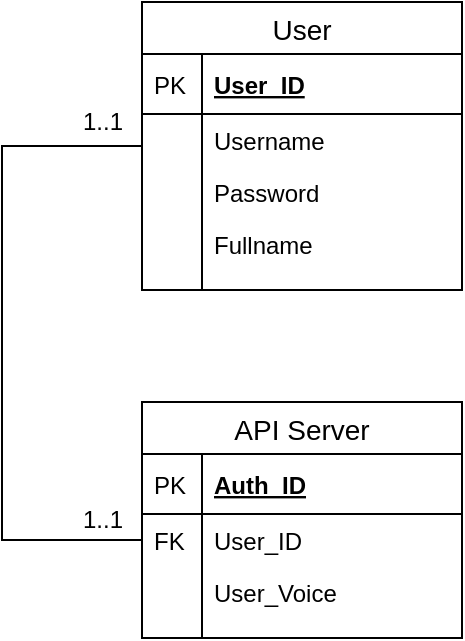 <mxfile version="13.7.5" type="github">
  <diagram id="EoS9HGQBLGvdO4srlufh" name="Page-1">
    <mxGraphModel dx="1422" dy="794" grid="1" gridSize="10" guides="1" tooltips="1" connect="1" arrows="1" fold="1" page="1" pageScale="1" pageWidth="1169" pageHeight="827" math="0" shadow="0">
      <root>
        <mxCell id="0" />
        <mxCell id="1" parent="0" />
        <mxCell id="qr60VIJWvSmlHIU_qcQM-12" value="API Server" style="swimlane;fontStyle=0;childLayout=stackLayout;horizontal=1;startSize=26;horizontalStack=0;resizeParent=1;resizeParentMax=0;resizeLast=0;collapsible=1;marginBottom=0;align=center;fontSize=14;" parent="1" vertex="1">
          <mxGeometry x="460" y="430" width="160" height="118" as="geometry" />
        </mxCell>
        <mxCell id="qr60VIJWvSmlHIU_qcQM-13" value="Auth_ID" style="shape=partialRectangle;top=0;left=0;right=0;bottom=1;align=left;verticalAlign=middle;fillColor=none;spacingLeft=34;spacingRight=4;overflow=hidden;rotatable=0;points=[[0,0.5],[1,0.5]];portConstraint=eastwest;dropTarget=0;fontStyle=5;fontSize=12;" parent="qr60VIJWvSmlHIU_qcQM-12" vertex="1">
          <mxGeometry y="26" width="160" height="30" as="geometry" />
        </mxCell>
        <mxCell id="qr60VIJWvSmlHIU_qcQM-14" value="PK" style="shape=partialRectangle;top=0;left=0;bottom=0;fillColor=none;align=left;verticalAlign=middle;spacingLeft=4;spacingRight=4;overflow=hidden;rotatable=0;points=[];portConstraint=eastwest;part=1;fontSize=12;" parent="qr60VIJWvSmlHIU_qcQM-13" vertex="1" connectable="0">
          <mxGeometry width="30" height="30" as="geometry" />
        </mxCell>
        <mxCell id="qr60VIJWvSmlHIU_qcQM-15" value="User_ID" style="shape=partialRectangle;top=0;left=0;right=0;bottom=0;align=left;verticalAlign=top;fillColor=none;spacingLeft=34;spacingRight=4;overflow=hidden;rotatable=0;points=[[0,0.5],[1,0.5]];portConstraint=eastwest;dropTarget=0;fontSize=12;" parent="qr60VIJWvSmlHIU_qcQM-12" vertex="1">
          <mxGeometry y="56" width="160" height="26" as="geometry" />
        </mxCell>
        <mxCell id="qr60VIJWvSmlHIU_qcQM-16" value="FK" style="shape=partialRectangle;top=0;left=0;bottom=0;fillColor=none;align=left;verticalAlign=top;spacingLeft=4;spacingRight=4;overflow=hidden;rotatable=0;points=[];portConstraint=eastwest;part=1;fontSize=12;" parent="qr60VIJWvSmlHIU_qcQM-15" vertex="1" connectable="0">
          <mxGeometry width="30" height="26" as="geometry" />
        </mxCell>
        <mxCell id="qr60VIJWvSmlHIU_qcQM-17" value="User_Voice" style="shape=partialRectangle;top=0;left=0;right=0;bottom=0;align=left;verticalAlign=top;fillColor=none;spacingLeft=34;spacingRight=4;overflow=hidden;rotatable=0;points=[[0,0.5],[1,0.5]];portConstraint=eastwest;dropTarget=0;fontSize=12;" parent="qr60VIJWvSmlHIU_qcQM-12" vertex="1">
          <mxGeometry y="82" width="160" height="26" as="geometry" />
        </mxCell>
        <mxCell id="qr60VIJWvSmlHIU_qcQM-18" value="" style="shape=partialRectangle;top=0;left=0;bottom=0;fillColor=none;align=left;verticalAlign=top;spacingLeft=4;spacingRight=4;overflow=hidden;rotatable=0;points=[];portConstraint=eastwest;part=1;fontSize=12;" parent="qr60VIJWvSmlHIU_qcQM-17" vertex="1" connectable="0">
          <mxGeometry width="30" height="26" as="geometry" />
        </mxCell>
        <mxCell id="qr60VIJWvSmlHIU_qcQM-21" value="" style="shape=partialRectangle;top=0;left=0;right=0;bottom=0;align=left;verticalAlign=top;fillColor=none;spacingLeft=34;spacingRight=4;overflow=hidden;rotatable=0;points=[[0,0.5],[1,0.5]];portConstraint=eastwest;dropTarget=0;fontSize=12;" parent="qr60VIJWvSmlHIU_qcQM-12" vertex="1">
          <mxGeometry y="108" width="160" height="10" as="geometry" />
        </mxCell>
        <mxCell id="qr60VIJWvSmlHIU_qcQM-22" value="" style="shape=partialRectangle;top=0;left=0;bottom=0;fillColor=none;align=left;verticalAlign=top;spacingLeft=4;spacingRight=4;overflow=hidden;rotatable=0;points=[];portConstraint=eastwest;part=1;fontSize=12;" parent="qr60VIJWvSmlHIU_qcQM-21" vertex="1" connectable="0">
          <mxGeometry width="30" height="10" as="geometry" />
        </mxCell>
        <mxCell id="qr60VIJWvSmlHIU_qcQM-24" style="edgeStyle=orthogonalEdgeStyle;rounded=0;orthogonalLoop=1;jettySize=auto;html=1;entryX=0;entryY=0.5;entryDx=0;entryDy=0;endArrow=none;endFill=0;" parent="1" source="qr60VIJWvSmlHIU_qcQM-1" target="qr60VIJWvSmlHIU_qcQM-15" edge="1">
          <mxGeometry relative="1" as="geometry">
            <Array as="points">
              <mxPoint x="390" y="302" />
              <mxPoint x="390" y="499" />
            </Array>
          </mxGeometry>
        </mxCell>
        <mxCell id="qr60VIJWvSmlHIU_qcQM-1" value="User" style="swimlane;fontStyle=0;childLayout=stackLayout;horizontal=1;startSize=26;horizontalStack=0;resizeParent=1;resizeParentMax=0;resizeLast=0;collapsible=1;marginBottom=0;align=center;fontSize=14;" parent="1" vertex="1">
          <mxGeometry x="460" y="230" width="160" height="144" as="geometry" />
        </mxCell>
        <mxCell id="qr60VIJWvSmlHIU_qcQM-2" value="User_ID" style="shape=partialRectangle;top=0;left=0;right=0;bottom=1;align=left;verticalAlign=middle;fillColor=none;spacingLeft=34;spacingRight=4;overflow=hidden;rotatable=0;points=[[0,0.5],[1,0.5]];portConstraint=eastwest;dropTarget=0;fontStyle=5;fontSize=12;" parent="qr60VIJWvSmlHIU_qcQM-1" vertex="1">
          <mxGeometry y="26" width="160" height="30" as="geometry" />
        </mxCell>
        <mxCell id="qr60VIJWvSmlHIU_qcQM-3" value="PK" style="shape=partialRectangle;top=0;left=0;bottom=0;fillColor=none;align=left;verticalAlign=middle;spacingLeft=4;spacingRight=4;overflow=hidden;rotatable=0;points=[];portConstraint=eastwest;part=1;fontSize=12;" parent="qr60VIJWvSmlHIU_qcQM-2" vertex="1" connectable="0">
          <mxGeometry width="30" height="30" as="geometry" />
        </mxCell>
        <mxCell id="qr60VIJWvSmlHIU_qcQM-4" value="Username" style="shape=partialRectangle;top=0;left=0;right=0;bottom=0;align=left;verticalAlign=top;fillColor=none;spacingLeft=34;spacingRight=4;overflow=hidden;rotatable=0;points=[[0,0.5],[1,0.5]];portConstraint=eastwest;dropTarget=0;fontSize=12;" parent="qr60VIJWvSmlHIU_qcQM-1" vertex="1">
          <mxGeometry y="56" width="160" height="26" as="geometry" />
        </mxCell>
        <mxCell id="qr60VIJWvSmlHIU_qcQM-5" value="" style="shape=partialRectangle;top=0;left=0;bottom=0;fillColor=none;align=left;verticalAlign=top;spacingLeft=4;spacingRight=4;overflow=hidden;rotatable=0;points=[];portConstraint=eastwest;part=1;fontSize=12;" parent="qr60VIJWvSmlHIU_qcQM-4" vertex="1" connectable="0">
          <mxGeometry width="30" height="26" as="geometry" />
        </mxCell>
        <mxCell id="qr60VIJWvSmlHIU_qcQM-6" value="Password" style="shape=partialRectangle;top=0;left=0;right=0;bottom=0;align=left;verticalAlign=top;fillColor=none;spacingLeft=34;spacingRight=4;overflow=hidden;rotatable=0;points=[[0,0.5],[1,0.5]];portConstraint=eastwest;dropTarget=0;fontSize=12;" parent="qr60VIJWvSmlHIU_qcQM-1" vertex="1">
          <mxGeometry y="82" width="160" height="26" as="geometry" />
        </mxCell>
        <mxCell id="qr60VIJWvSmlHIU_qcQM-7" value="" style="shape=partialRectangle;top=0;left=0;bottom=0;fillColor=none;align=left;verticalAlign=top;spacingLeft=4;spacingRight=4;overflow=hidden;rotatable=0;points=[];portConstraint=eastwest;part=1;fontSize=12;" parent="qr60VIJWvSmlHIU_qcQM-6" vertex="1" connectable="0">
          <mxGeometry width="30" height="26" as="geometry" />
        </mxCell>
        <mxCell id="qr60VIJWvSmlHIU_qcQM-8" value="Fullname" style="shape=partialRectangle;top=0;left=0;right=0;bottom=0;align=left;verticalAlign=top;fillColor=none;spacingLeft=34;spacingRight=4;overflow=hidden;rotatable=0;points=[[0,0.5],[1,0.5]];portConstraint=eastwest;dropTarget=0;fontSize=12;" parent="qr60VIJWvSmlHIU_qcQM-1" vertex="1">
          <mxGeometry y="108" width="160" height="26" as="geometry" />
        </mxCell>
        <mxCell id="qr60VIJWvSmlHIU_qcQM-9" value="" style="shape=partialRectangle;top=0;left=0;bottom=0;fillColor=none;align=left;verticalAlign=top;spacingLeft=4;spacingRight=4;overflow=hidden;rotatable=0;points=[];portConstraint=eastwest;part=1;fontSize=12;" parent="qr60VIJWvSmlHIU_qcQM-8" vertex="1" connectable="0">
          <mxGeometry width="30" height="26" as="geometry" />
        </mxCell>
        <mxCell id="qr60VIJWvSmlHIU_qcQM-10" value="" style="shape=partialRectangle;top=0;left=0;right=0;bottom=0;align=left;verticalAlign=top;fillColor=none;spacingLeft=34;spacingRight=4;overflow=hidden;rotatable=0;points=[[0,0.5],[1,0.5]];portConstraint=eastwest;dropTarget=0;fontSize=12;" parent="qr60VIJWvSmlHIU_qcQM-1" vertex="1">
          <mxGeometry y="134" width="160" height="10" as="geometry" />
        </mxCell>
        <mxCell id="qr60VIJWvSmlHIU_qcQM-11" value="" style="shape=partialRectangle;top=0;left=0;bottom=0;fillColor=none;align=left;verticalAlign=top;spacingLeft=4;spacingRight=4;overflow=hidden;rotatable=0;points=[];portConstraint=eastwest;part=1;fontSize=12;" parent="qr60VIJWvSmlHIU_qcQM-10" vertex="1" connectable="0">
          <mxGeometry width="30" height="10" as="geometry" />
        </mxCell>
        <mxCell id="qr60VIJWvSmlHIU_qcQM-25" value="1..1" style="text;html=1;align=center;verticalAlign=middle;resizable=0;points=[];autosize=1;" parent="1" vertex="1">
          <mxGeometry x="420" y="280" width="40" height="20" as="geometry" />
        </mxCell>
        <mxCell id="qr60VIJWvSmlHIU_qcQM-26" value="1..1" style="text;html=1;align=center;verticalAlign=middle;resizable=0;points=[];autosize=1;" parent="1" vertex="1">
          <mxGeometry x="420" y="479" width="40" height="20" as="geometry" />
        </mxCell>
      </root>
    </mxGraphModel>
  </diagram>
</mxfile>
